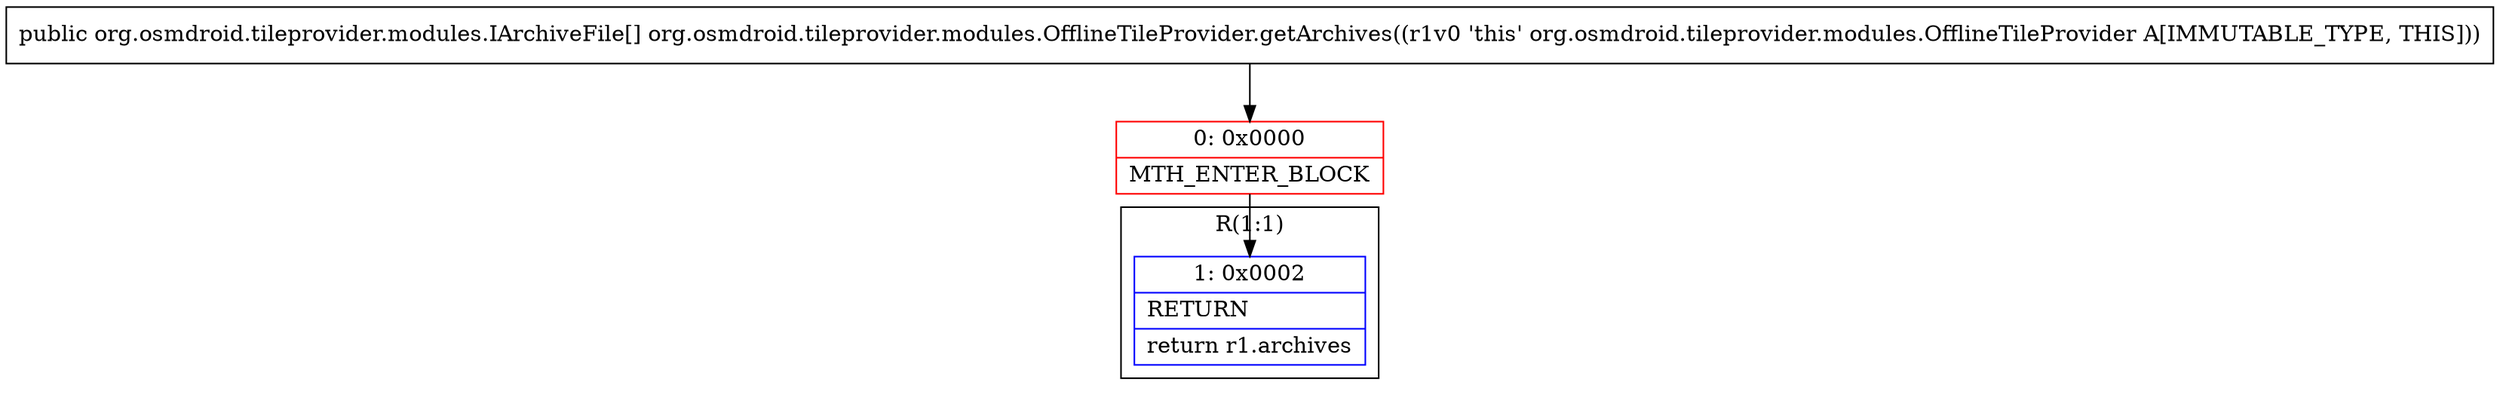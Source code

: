 digraph "CFG fororg.osmdroid.tileprovider.modules.OfflineTileProvider.getArchives()[Lorg\/osmdroid\/tileprovider\/modules\/IArchiveFile;" {
subgraph cluster_Region_10332890 {
label = "R(1:1)";
node [shape=record,color=blue];
Node_1 [shape=record,label="{1\:\ 0x0002|RETURN\l|return r1.archives\l}"];
}
Node_0 [shape=record,color=red,label="{0\:\ 0x0000|MTH_ENTER_BLOCK\l}"];
MethodNode[shape=record,label="{public org.osmdroid.tileprovider.modules.IArchiveFile[] org.osmdroid.tileprovider.modules.OfflineTileProvider.getArchives((r1v0 'this' org.osmdroid.tileprovider.modules.OfflineTileProvider A[IMMUTABLE_TYPE, THIS])) }"];
MethodNode -> Node_0;
Node_0 -> Node_1;
}

